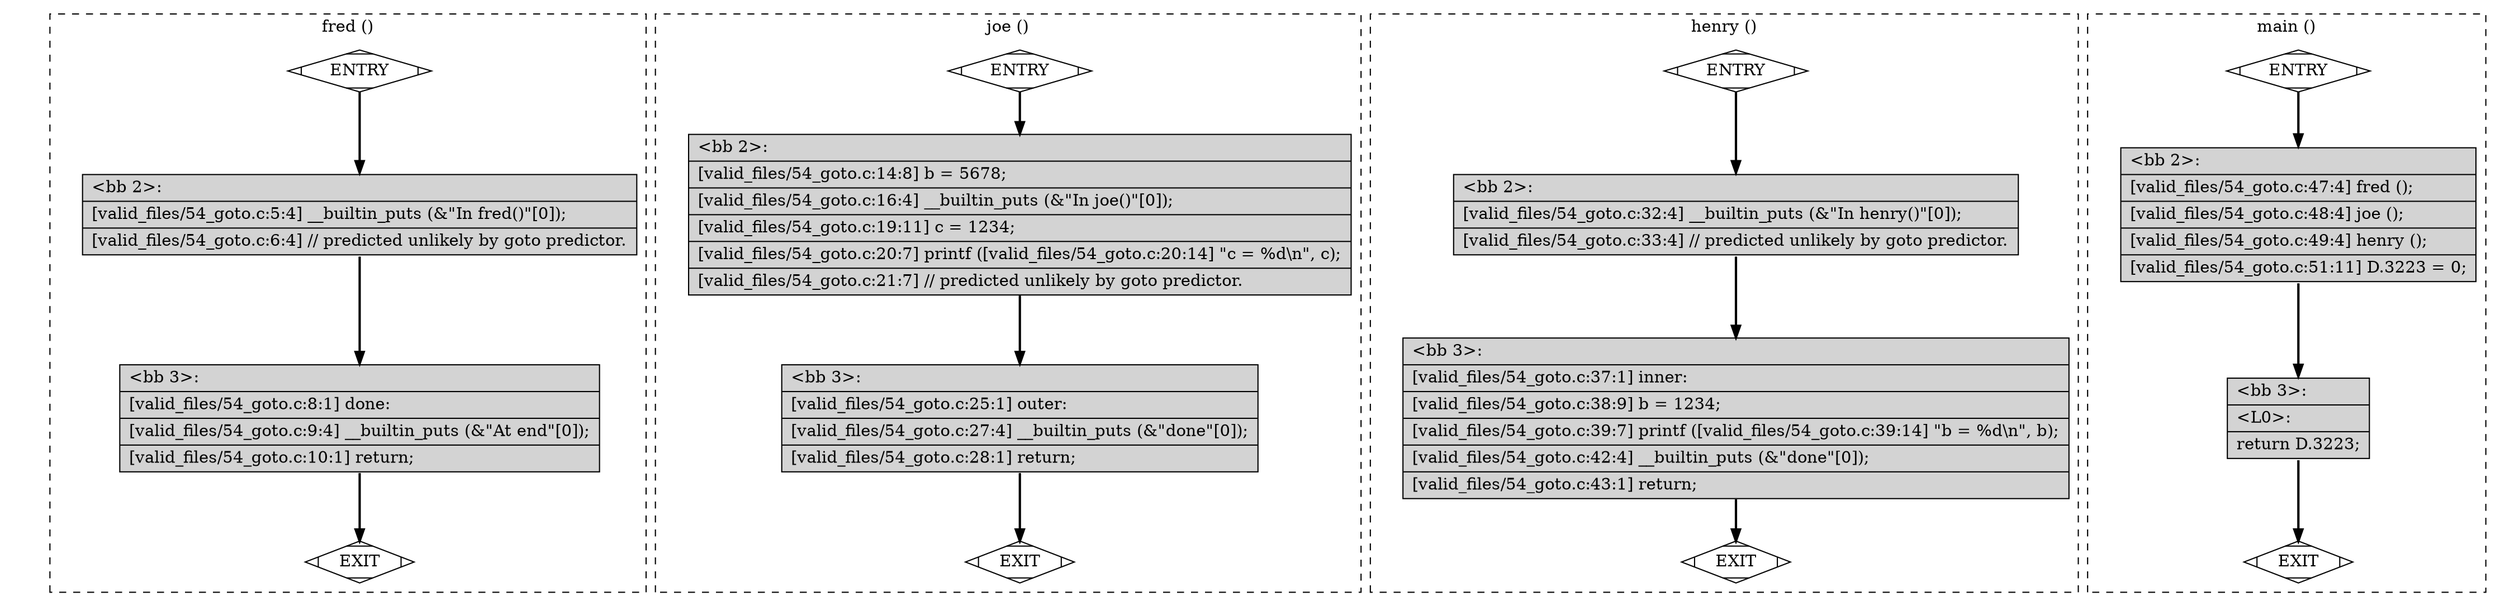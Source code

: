 digraph "a-54_goto.c.015t.cfg" {
overlap=false;
subgraph "cluster_fred" {
	style="dashed";
	color="black";
	label="fred ()";
	fn_0_basic_block_0 [shape=Mdiamond,style=filled,fillcolor=white,label="ENTRY"];

	fn_0_basic_block_1 [shape=Mdiamond,style=filled,fillcolor=white,label="EXIT"];

	fn_0_basic_block_2 [shape=record,style=filled,fillcolor=lightgrey,label="{\<bb\ 2\>:\l\
|[valid_files/54_goto.c:5:4]\ __builtin_puts\ (&\"In\ fred()\"[0]);\l\
|[valid_files/54_goto.c:6:4]\ //\ predicted\ unlikely\ by\ goto\ predictor.\l\
}"];

	fn_0_basic_block_3 [shape=record,style=filled,fillcolor=lightgrey,label="{\<bb\ 3\>:\l\
|[valid_files/54_goto.c:8:1]\ done:\l\
|[valid_files/54_goto.c:9:4]\ __builtin_puts\ (&\"At\ end\"[0]);\l\
|[valid_files/54_goto.c:10:1]\ return;\l\
}"];

	fn_0_basic_block_0:s -> fn_0_basic_block_2:n [style="solid,bold",color=black,weight=100,constraint=true];
	fn_0_basic_block_2:s -> fn_0_basic_block_3:n [style="solid,bold",color=black,weight=100,constraint=true];
	fn_0_basic_block_3:s -> fn_0_basic_block_1:n [style="solid,bold",color=black,weight=10,constraint=true];
	fn_0_basic_block_0:s -> fn_0_basic_block_1:n [style="invis",constraint=true];
}
subgraph "cluster_joe" {
	style="dashed";
	color="black";
	label="joe ()";
	fn_1_basic_block_0 [shape=Mdiamond,style=filled,fillcolor=white,label="ENTRY"];

	fn_1_basic_block_1 [shape=Mdiamond,style=filled,fillcolor=white,label="EXIT"];

	fn_1_basic_block_2 [shape=record,style=filled,fillcolor=lightgrey,label="{\<bb\ 2\>:\l\
|[valid_files/54_goto.c:14:8]\ b\ =\ 5678;\l\
|[valid_files/54_goto.c:16:4]\ __builtin_puts\ (&\"In\ joe()\"[0]);\l\
|[valid_files/54_goto.c:19:11]\ c\ =\ 1234;\l\
|[valid_files/54_goto.c:20:7]\ printf\ ([valid_files/54_goto.c:20:14]\ \"c\ =\ %d\\n\",\ c);\l\
|[valid_files/54_goto.c:21:7]\ //\ predicted\ unlikely\ by\ goto\ predictor.\l\
}"];

	fn_1_basic_block_3 [shape=record,style=filled,fillcolor=lightgrey,label="{\<bb\ 3\>:\l\
|[valid_files/54_goto.c:25:1]\ outer:\l\
|[valid_files/54_goto.c:27:4]\ __builtin_puts\ (&\"done\"[0]);\l\
|[valid_files/54_goto.c:28:1]\ return;\l\
}"];

	fn_1_basic_block_0:s -> fn_1_basic_block_2:n [style="solid,bold",color=black,weight=100,constraint=true];
	fn_1_basic_block_2:s -> fn_1_basic_block_3:n [style="solid,bold",color=black,weight=100,constraint=true];
	fn_1_basic_block_3:s -> fn_1_basic_block_1:n [style="solid,bold",color=black,weight=10,constraint=true];
	fn_1_basic_block_0:s -> fn_1_basic_block_1:n [style="invis",constraint=true];
}
subgraph "cluster_henry" {
	style="dashed";
	color="black";
	label="henry ()";
	fn_2_basic_block_0 [shape=Mdiamond,style=filled,fillcolor=white,label="ENTRY"];

	fn_2_basic_block_1 [shape=Mdiamond,style=filled,fillcolor=white,label="EXIT"];

	fn_2_basic_block_2 [shape=record,style=filled,fillcolor=lightgrey,label="{\<bb\ 2\>:\l\
|[valid_files/54_goto.c:32:4]\ __builtin_puts\ (&\"In\ henry()\"[0]);\l\
|[valid_files/54_goto.c:33:4]\ //\ predicted\ unlikely\ by\ goto\ predictor.\l\
}"];

	fn_2_basic_block_3 [shape=record,style=filled,fillcolor=lightgrey,label="{\<bb\ 3\>:\l\
|[valid_files/54_goto.c:37:1]\ inner:\l\
|[valid_files/54_goto.c:38:9]\ b\ =\ 1234;\l\
|[valid_files/54_goto.c:39:7]\ printf\ ([valid_files/54_goto.c:39:14]\ \"b\ =\ %d\\n\",\ b);\l\
|[valid_files/54_goto.c:42:4]\ __builtin_puts\ (&\"done\"[0]);\l\
|[valid_files/54_goto.c:43:1]\ return;\l\
}"];

	fn_2_basic_block_0:s -> fn_2_basic_block_2:n [style="solid,bold",color=black,weight=100,constraint=true];
	fn_2_basic_block_2:s -> fn_2_basic_block_3:n [style="solid,bold",color=black,weight=100,constraint=true];
	fn_2_basic_block_3:s -> fn_2_basic_block_1:n [style="solid,bold",color=black,weight=10,constraint=true];
	fn_2_basic_block_0:s -> fn_2_basic_block_1:n [style="invis",constraint=true];
}
subgraph "cluster_main" {
	style="dashed";
	color="black";
	label="main ()";
	fn_3_basic_block_0 [shape=Mdiamond,style=filled,fillcolor=white,label="ENTRY"];

	fn_3_basic_block_1 [shape=Mdiamond,style=filled,fillcolor=white,label="EXIT"];

	fn_3_basic_block_2 [shape=record,style=filled,fillcolor=lightgrey,label="{\<bb\ 2\>:\l\
|[valid_files/54_goto.c:47:4]\ fred\ ();\l\
|[valid_files/54_goto.c:48:4]\ joe\ ();\l\
|[valid_files/54_goto.c:49:4]\ henry\ ();\l\
|[valid_files/54_goto.c:51:11]\ D.3223\ =\ 0;\l\
}"];

	fn_3_basic_block_3 [shape=record,style=filled,fillcolor=lightgrey,label="{\<bb\ 3\>:\l\
|\<L0\>:\l\
|return\ D.3223;\l\
}"];

	fn_3_basic_block_0:s -> fn_3_basic_block_2:n [style="solid,bold",color=black,weight=100,constraint=true];
	fn_3_basic_block_2:s -> fn_3_basic_block_3:n [style="solid,bold",color=black,weight=100,constraint=true];
	fn_3_basic_block_3:s -> fn_3_basic_block_1:n [style="solid,bold",color=black,weight=10,constraint=true];
	fn_3_basic_block_0:s -> fn_3_basic_block_1:n [style="invis",constraint=true];
}
}
